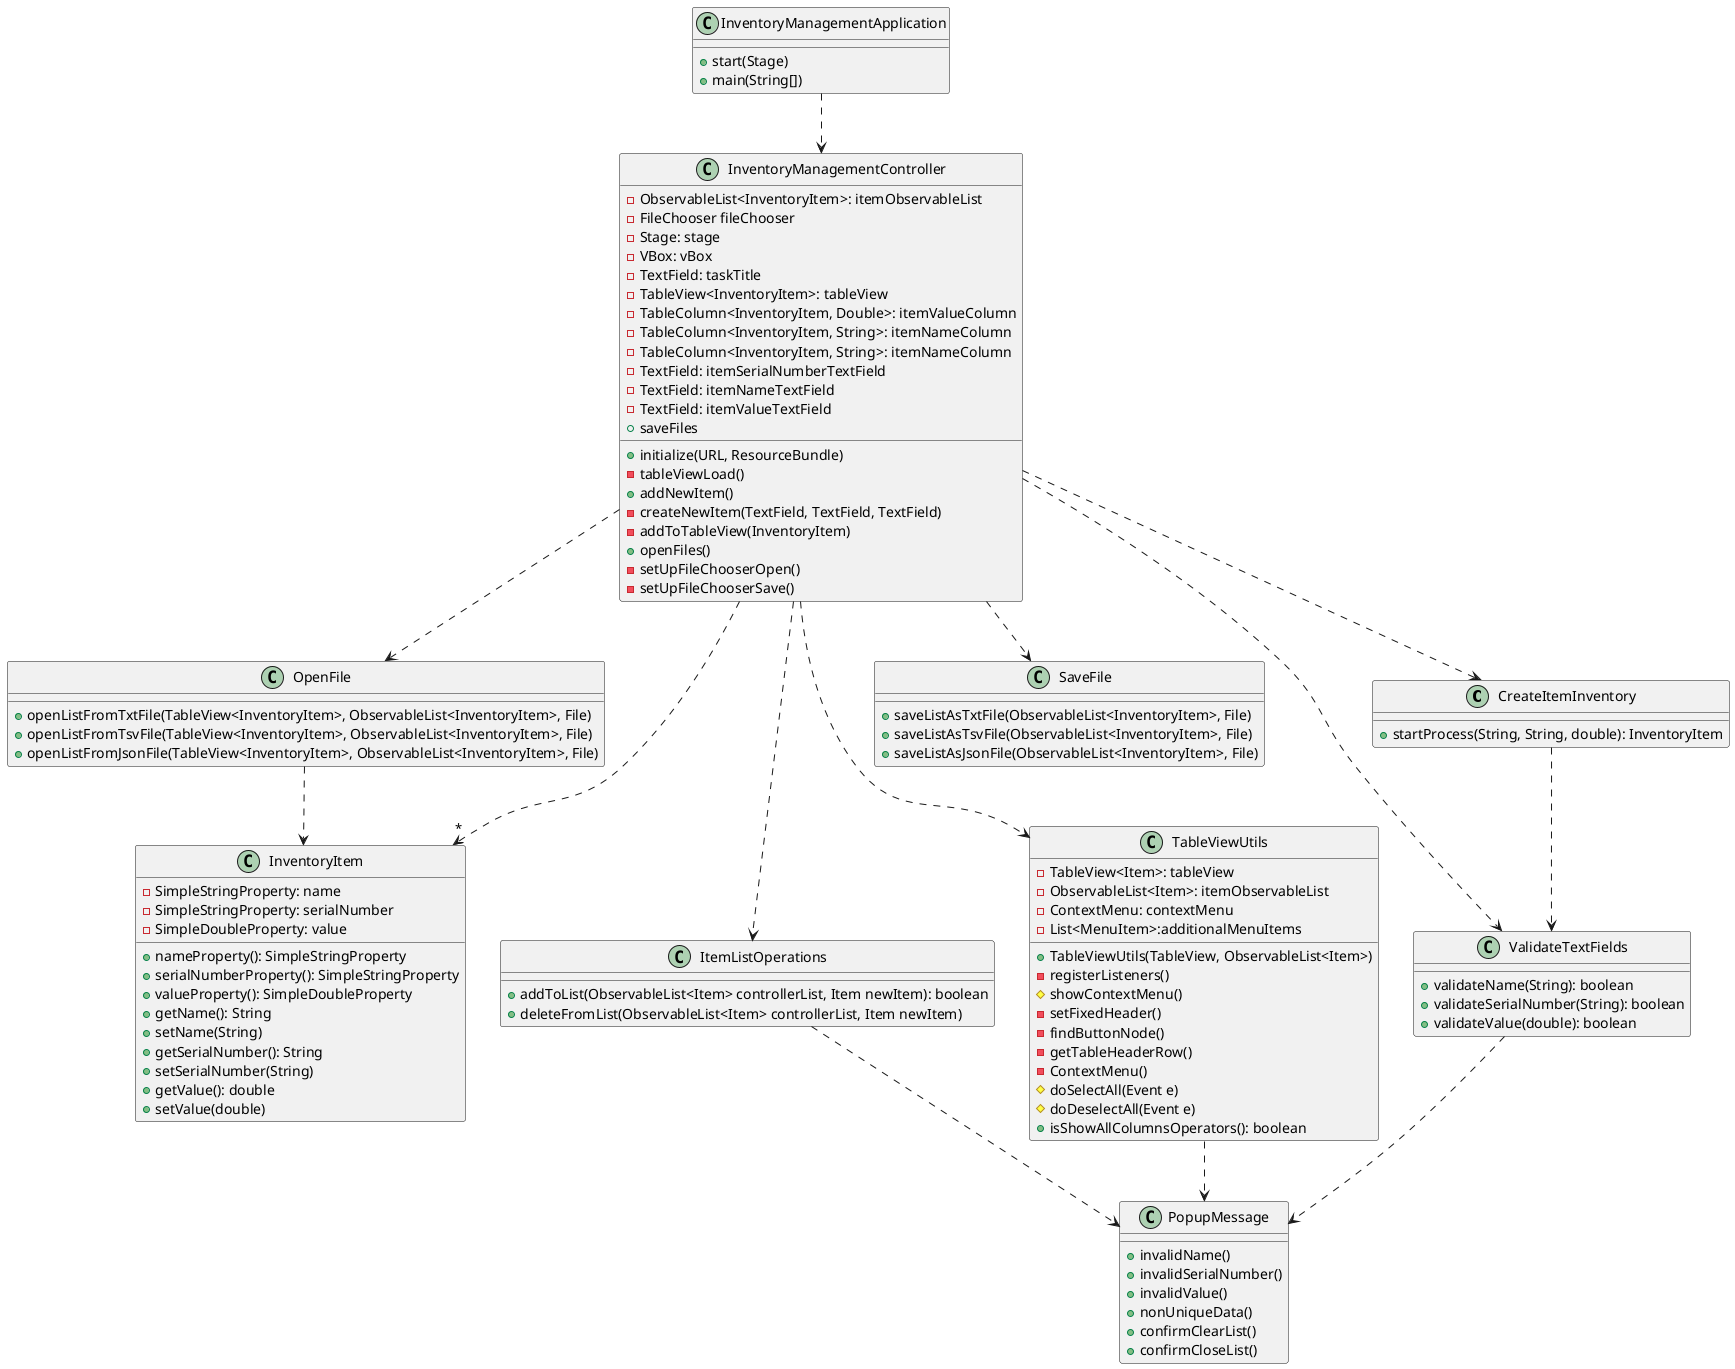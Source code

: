 @startuml

Class CreateItemInventory{
+startProcess(String, String, double): InventoryItem
}

Class InventoryItem{
-SimpleStringProperty: name
-SimpleStringProperty: serialNumber
-SimpleDoubleProperty: value

+nameProperty(): SimpleStringProperty
+serialNumberProperty(): SimpleStringProperty
+valueProperty(): SimpleDoubleProperty
+getName(): String
+setName(String)
+getSerialNumber(): String
+setSerialNumber(String)
+getValue(): double
+setValue(double)
}

Class InventoryManagementApplication{
+start(Stage)
+main(String[])
}

Class InventoryManagementController{
-ObservableList<InventoryItem>: itemObservableList
-FileChooser fileChooser
-Stage: stage
-VBox: vBox
-TextField: taskTitle
-TableView<InventoryItem>: tableView
-TableColumn<InventoryItem, Double>: itemValueColumn
-TableColumn<InventoryItem, String>: itemNameColumn
-TableColumn<InventoryItem, String>: itemNameColumn
-TextField: itemSerialNumberTextField
-TextField: itemNameTextField
-TextField: itemValueTextField
+initialize(URL, ResourceBundle)
-tableViewLoad()
+addNewItem()
-createNewItem(TextField, TextField, TextField)
-addToTableView(InventoryItem)
+openFiles()
-setUpFileChooserOpen()
+saveFiles
-setUpFileChooserSave()
}

Class ItemListOperations{
+addToList(ObservableList<Item> controllerList, Item newItem): boolean
+deleteFromList(ObservableList<Item> controllerList, Item newItem)
}

Class OpenFile{
+openListFromTxtFile(TableView<InventoryItem>, ObservableList<InventoryItem>, File)
+openListFromTsvFile(TableView<InventoryItem>, ObservableList<InventoryItem>, File)
+openListFromJsonFile(TableView<InventoryItem>, ObservableList<InventoryItem>, File)
}

Class PopupMessage{
+invalidName()
+invalidSerialNumber()
+invalidValue()
+nonUniqueData()
+confirmClearList()
+confirmCloseList()
}

Class SaveFile{
+saveListAsTxtFile(ObservableList<InventoryItem>, File)
+saveListAsTsvFile(ObservableList<InventoryItem>, File)
+saveListAsJsonFile(ObservableList<InventoryItem>, File)
}

Class TableViewUtils{
-TableView<Item>: tableView
-ObservableList<Item>: itemObservableList
-ContextMenu: contextMenu
-List<MenuItem>:additionalMenuItems
+TableViewUtils(TableView, ObservableList<Item>)
-registerListeners()
#showContextMenu()
-setFixedHeader()
-findButtonNode()
-getTableHeaderRow()
-ContextMenu()
#doSelectAll(Event e)
#doDeselectAll(Event e)
+isShowAllColumnsOperators(): boolean
}

Class ValidateTextFields{
+validateName(String): boolean
+validateSerialNumber(String): boolean
+validateValue(double): boolean
}

InventoryManagementApplication..>InventoryManagementController
InventoryManagementController..>"*"InventoryItem
InventoryManagementController..>CreateItemInventory
InventoryManagementController..> TableViewUtils
InventoryManagementController..>OpenFile
InventoryManagementController..>SaveFile
InventoryManagementController..>ValidateTextFields
InventoryManagementController..>ItemListOperations

OpenFile..>InventoryItem

CreateItemInventory..>ValidateTextFields
ValidateTextFields..>PopupMessage

TableViewUtils..>PopupMessage

ItemListOperations..>PopupMessage
@enduml